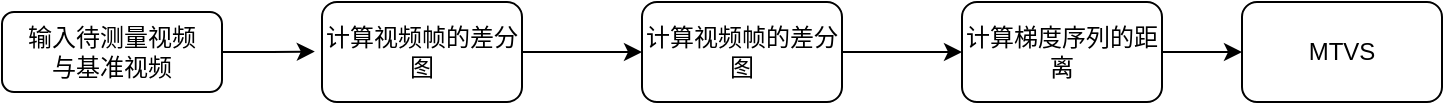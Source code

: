 <mxfile version="21.4.0" type="github">
  <diagram id="C5RBs43oDa-KdzZeNtuy" name="Page-1">
    <mxGraphModel dx="977" dy="601" grid="1" gridSize="10" guides="1" tooltips="1" connect="1" arrows="1" fold="1" page="1" pageScale="1" pageWidth="827" pageHeight="1169" math="0" shadow="0">
      <root>
        <mxCell id="WIyWlLk6GJQsqaUBKTNV-0" />
        <mxCell id="WIyWlLk6GJQsqaUBKTNV-1" parent="WIyWlLk6GJQsqaUBKTNV-0" />
        <mxCell id="Z5uLs2i97Zd2sHlQLUNh-3" style="edgeStyle=orthogonalEdgeStyle;rounded=0;orthogonalLoop=1;jettySize=auto;html=1;entryX=-0.036;entryY=0.495;entryDx=0;entryDy=0;entryPerimeter=0;" edge="1" parent="WIyWlLk6GJQsqaUBKTNV-1" source="WIyWlLk6GJQsqaUBKTNV-3" target="Z5uLs2i97Zd2sHlQLUNh-2">
          <mxGeometry relative="1" as="geometry" />
        </mxCell>
        <mxCell id="WIyWlLk6GJQsqaUBKTNV-3" value="输入待测量视频&lt;br&gt;与基准视频" style="rounded=1;whiteSpace=wrap;html=1;fontSize=12;glass=0;strokeWidth=1;shadow=0;" parent="WIyWlLk6GJQsqaUBKTNV-1" vertex="1">
          <mxGeometry y="160" width="110" height="40" as="geometry" />
        </mxCell>
        <mxCell id="Z5uLs2i97Zd2sHlQLUNh-8" style="edgeStyle=orthogonalEdgeStyle;rounded=0;orthogonalLoop=1;jettySize=auto;html=1;exitX=1;exitY=0.5;exitDx=0;exitDy=0;entryX=0;entryY=0.5;entryDx=0;entryDy=0;" edge="1" parent="WIyWlLk6GJQsqaUBKTNV-1" source="Z5uLs2i97Zd2sHlQLUNh-2" target="Z5uLs2i97Zd2sHlQLUNh-5">
          <mxGeometry relative="1" as="geometry" />
        </mxCell>
        <mxCell id="Z5uLs2i97Zd2sHlQLUNh-2" value="计算视频帧的差分图" style="rounded=1;whiteSpace=wrap;html=1;" vertex="1" parent="WIyWlLk6GJQsqaUBKTNV-1">
          <mxGeometry x="160" y="155" width="100" height="50" as="geometry" />
        </mxCell>
        <mxCell id="Z5uLs2i97Zd2sHlQLUNh-9" style="edgeStyle=orthogonalEdgeStyle;rounded=0;orthogonalLoop=1;jettySize=auto;html=1;exitX=1;exitY=0.5;exitDx=0;exitDy=0;entryX=0;entryY=0.5;entryDx=0;entryDy=0;" edge="1" parent="WIyWlLk6GJQsqaUBKTNV-1" source="Z5uLs2i97Zd2sHlQLUNh-5" target="Z5uLs2i97Zd2sHlQLUNh-7">
          <mxGeometry relative="1" as="geometry" />
        </mxCell>
        <mxCell id="Z5uLs2i97Zd2sHlQLUNh-5" value="计算视频帧的差分图" style="rounded=1;whiteSpace=wrap;html=1;" vertex="1" parent="WIyWlLk6GJQsqaUBKTNV-1">
          <mxGeometry x="320" y="155" width="100" height="50" as="geometry" />
        </mxCell>
        <mxCell id="Z5uLs2i97Zd2sHlQLUNh-11" style="edgeStyle=orthogonalEdgeStyle;rounded=0;orthogonalLoop=1;jettySize=auto;html=1;exitX=1;exitY=0.5;exitDx=0;exitDy=0;entryX=0;entryY=0.5;entryDx=0;entryDy=0;" edge="1" parent="WIyWlLk6GJQsqaUBKTNV-1" source="Z5uLs2i97Zd2sHlQLUNh-7" target="Z5uLs2i97Zd2sHlQLUNh-10">
          <mxGeometry relative="1" as="geometry" />
        </mxCell>
        <mxCell id="Z5uLs2i97Zd2sHlQLUNh-7" value="计算梯度序列的距离" style="rounded=1;whiteSpace=wrap;html=1;" vertex="1" parent="WIyWlLk6GJQsqaUBKTNV-1">
          <mxGeometry x="480" y="155" width="100" height="50" as="geometry" />
        </mxCell>
        <mxCell id="Z5uLs2i97Zd2sHlQLUNh-10" value="MTVS" style="rounded=1;whiteSpace=wrap;html=1;" vertex="1" parent="WIyWlLk6GJQsqaUBKTNV-1">
          <mxGeometry x="620" y="155" width="100" height="50" as="geometry" />
        </mxCell>
      </root>
    </mxGraphModel>
  </diagram>
</mxfile>
